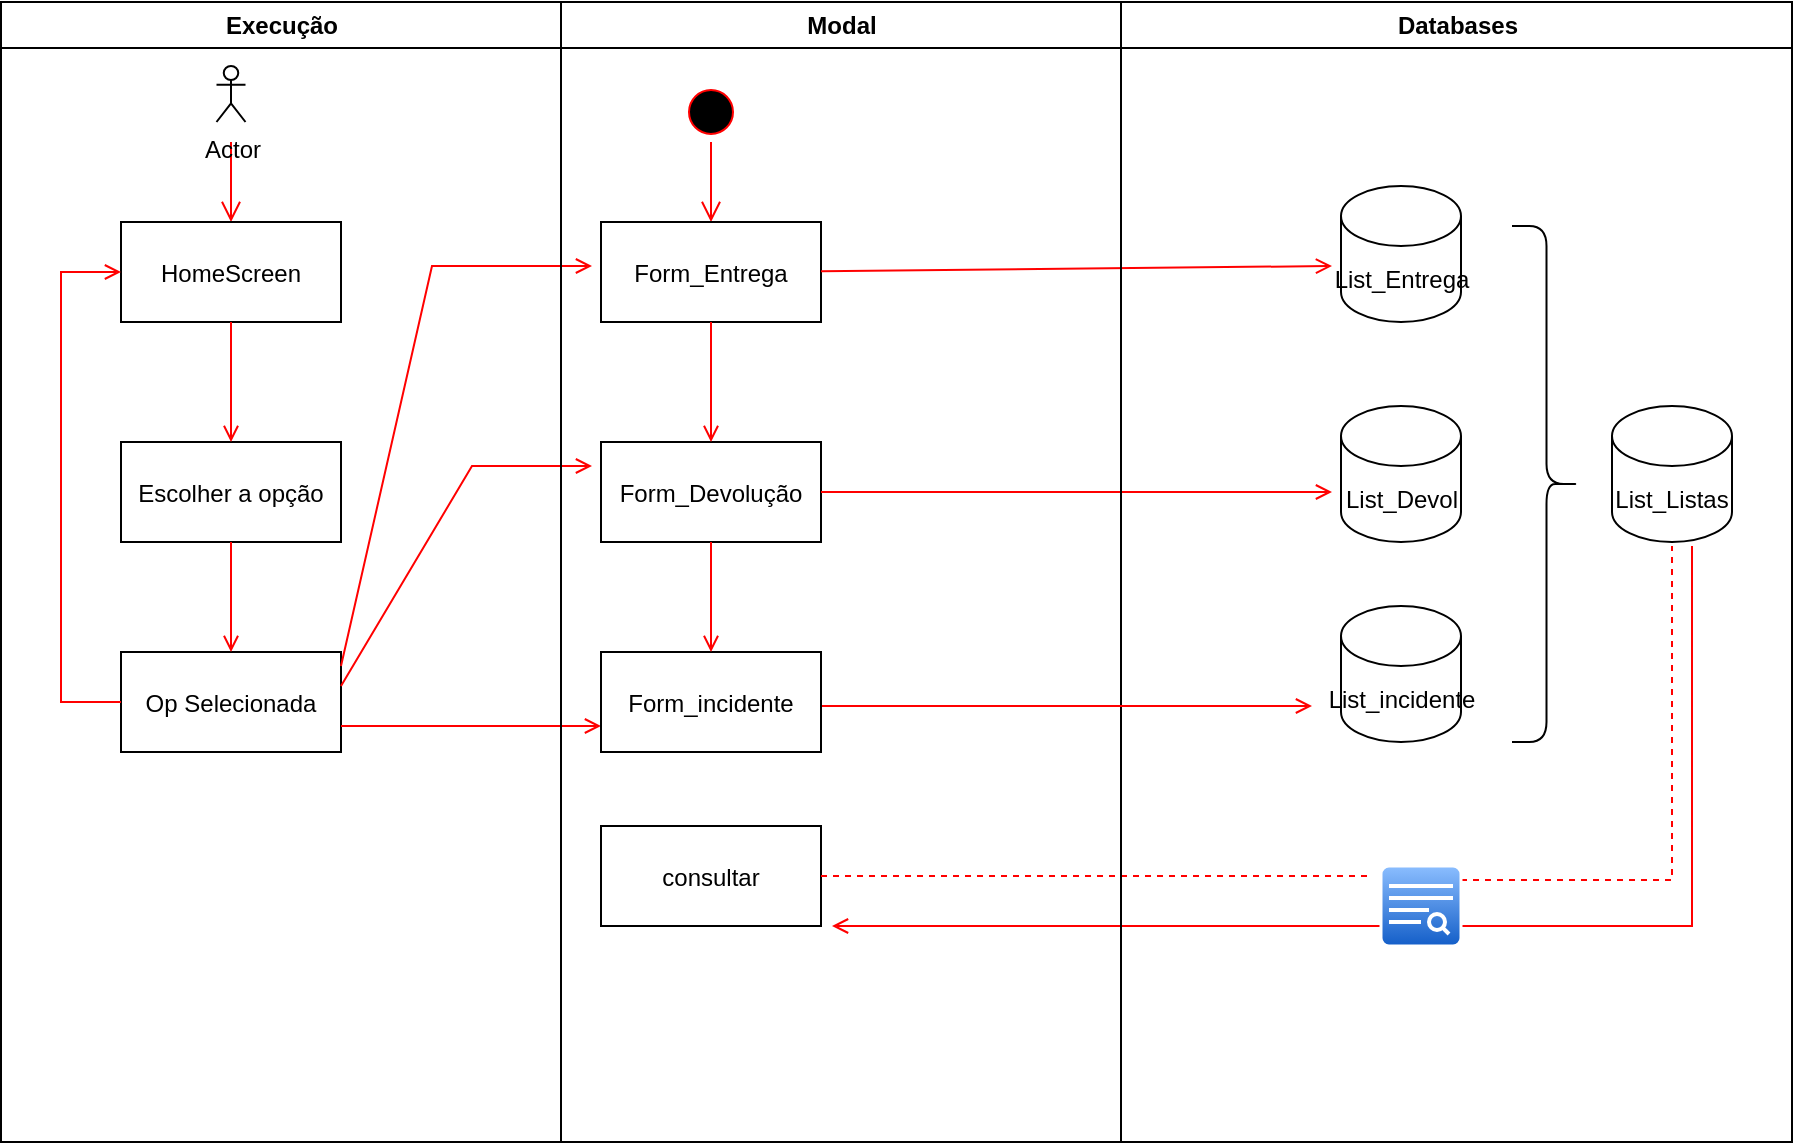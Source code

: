 <mxfile version="22.0.4" type="github">
  <diagram name="Page-1" id="e7e014a7-5840-1c2e-5031-d8a46d1fe8dd">
    <mxGraphModel dx="1434" dy="750" grid="1" gridSize="10" guides="1" tooltips="1" connect="1" arrows="1" fold="1" page="1" pageScale="1" pageWidth="1169" pageHeight="826" background="none" math="0" shadow="0">
      <root>
        <mxCell id="0" />
        <mxCell id="1" parent="0" />
        <mxCell id="S8ZAYDHfg0fLD9e-Zvhs-59" value="" style="endArrow=open;strokeColor=#FF0000;endFill=1;rounded=0" parent="1" edge="1">
          <mxGeometry relative="1" as="geometry">
            <mxPoint x="1010" y="400" as="sourcePoint" />
            <mxPoint x="580" y="590" as="targetPoint" />
            <Array as="points">
              <mxPoint x="1010" y="590" />
            </Array>
          </mxGeometry>
        </mxCell>
        <mxCell id="2" value="Execução" style="swimlane;whiteSpace=wrap" parent="1" vertex="1">
          <mxGeometry x="164.5" y="128" width="280" height="570" as="geometry" />
        </mxCell>
        <mxCell id="6" value="" style="edgeStyle=elbowEdgeStyle;elbow=horizontal;verticalAlign=bottom;endArrow=open;endSize=8;strokeColor=#FF0000;endFill=1;rounded=0" parent="2" target="7" edge="1">
          <mxGeometry x="100" y="40" as="geometry">
            <mxPoint x="115" y="110" as="targetPoint" />
            <mxPoint x="115" y="70" as="sourcePoint" />
          </mxGeometry>
        </mxCell>
        <mxCell id="7" value="HomeScreen" style="" parent="2" vertex="1">
          <mxGeometry x="60" y="110" width="110" height="50" as="geometry" />
        </mxCell>
        <mxCell id="8" value="Escolher a opção" style="" parent="2" vertex="1">
          <mxGeometry x="60" y="220" width="110" height="50" as="geometry" />
        </mxCell>
        <mxCell id="9" value="" style="endArrow=open;strokeColor=#FF0000;endFill=1;rounded=0" parent="2" source="7" target="8" edge="1">
          <mxGeometry relative="1" as="geometry" />
        </mxCell>
        <mxCell id="10" value="Op Selecionada" style="" parent="2" vertex="1">
          <mxGeometry x="60" y="325" width="110" height="50" as="geometry" />
        </mxCell>
        <mxCell id="11" value="" style="endArrow=open;strokeColor=#FF0000;endFill=1;rounded=0" parent="2" source="8" target="10" edge="1">
          <mxGeometry relative="1" as="geometry" />
        </mxCell>
        <mxCell id="12" value="" style="edgeStyle=elbowEdgeStyle;elbow=horizontal;strokeColor=#FF0000;endArrow=open;endFill=1;rounded=0" parent="2" source="10" target="7" edge="1">
          <mxGeometry width="100" height="100" relative="1" as="geometry">
            <mxPoint x="160" y="290" as="sourcePoint" />
            <mxPoint x="260" y="190" as="targetPoint" />
            <Array as="points">
              <mxPoint x="30" y="250" />
            </Array>
          </mxGeometry>
        </mxCell>
        <mxCell id="S8ZAYDHfg0fLD9e-Zvhs-41" value="" style="endArrow=open;strokeColor=#FF0000;endFill=1;rounded=0" parent="2" edge="1">
          <mxGeometry relative="1" as="geometry">
            <mxPoint x="170" y="332" as="sourcePoint" />
            <mxPoint x="295.5" y="132" as="targetPoint" />
            <Array as="points">
              <mxPoint x="215.5" y="132" />
            </Array>
          </mxGeometry>
        </mxCell>
        <mxCell id="S8ZAYDHfg0fLD9e-Zvhs-42" value="" style="endArrow=open;strokeColor=#FF0000;endFill=1;rounded=0" parent="2" edge="1">
          <mxGeometry relative="1" as="geometry">
            <mxPoint x="170" y="342" as="sourcePoint" />
            <mxPoint x="295.5" y="232" as="targetPoint" />
            <Array as="points">
              <mxPoint x="235.5" y="232" />
            </Array>
          </mxGeometry>
        </mxCell>
        <mxCell id="20" value="" style="endArrow=open;strokeColor=#FF0000;endFill=1;rounded=0" parent="2" edge="1">
          <mxGeometry relative="1" as="geometry">
            <mxPoint x="170" y="362" as="sourcePoint" />
            <mxPoint x="300" y="362" as="targetPoint" />
          </mxGeometry>
        </mxCell>
        <mxCell id="S8ZAYDHfg0fLD9e-Zvhs-45" value="Actor" style="shape=umlActor;verticalLabelPosition=bottom;verticalAlign=top;html=1;" parent="2" vertex="1">
          <mxGeometry x="107.75" y="32" width="14.5" height="28" as="geometry" />
        </mxCell>
        <mxCell id="3" value="Modal" style="swimlane;whiteSpace=wrap" parent="1" vertex="1">
          <mxGeometry x="444.5" y="128" width="280" height="570" as="geometry" />
        </mxCell>
        <mxCell id="13" value="" style="ellipse;shape=startState;fillColor=#000000;strokeColor=#ff0000;" parent="3" vertex="1">
          <mxGeometry x="60" y="40" width="30" height="30" as="geometry" />
        </mxCell>
        <mxCell id="14" value="" style="edgeStyle=elbowEdgeStyle;elbow=horizontal;verticalAlign=bottom;endArrow=open;endSize=8;strokeColor=#FF0000;endFill=1;rounded=0" parent="3" source="13" target="15" edge="1">
          <mxGeometry x="40" y="20" as="geometry">
            <mxPoint x="55" y="90" as="targetPoint" />
          </mxGeometry>
        </mxCell>
        <mxCell id="15" value="Form_Entrega" style="" parent="3" vertex="1">
          <mxGeometry x="20" y="110" width="110" height="50" as="geometry" />
        </mxCell>
        <mxCell id="16" value="Form_Devolução" style="" parent="3" vertex="1">
          <mxGeometry x="20" y="220" width="110" height="50" as="geometry" />
        </mxCell>
        <mxCell id="17" value="" style="endArrow=open;strokeColor=#FF0000;endFill=1;rounded=0" parent="3" source="15" target="16" edge="1">
          <mxGeometry relative="1" as="geometry" />
        </mxCell>
        <mxCell id="18" value="Form_incidente" style="" parent="3" vertex="1">
          <mxGeometry x="20" y="325" width="110" height="50" as="geometry" />
        </mxCell>
        <mxCell id="19" value="" style="endArrow=open;strokeColor=#FF0000;endFill=1;rounded=0" parent="3" source="16" target="18" edge="1">
          <mxGeometry relative="1" as="geometry" />
        </mxCell>
        <mxCell id="24" value="" style="endArrow=open;strokeColor=#FF0000;endFill=1;rounded=0" parent="3" source="16" edge="1">
          <mxGeometry relative="1" as="geometry">
            <mxPoint x="385.5" y="245" as="targetPoint" />
          </mxGeometry>
        </mxCell>
        <mxCell id="30" value="consultar" style="" parent="3" vertex="1">
          <mxGeometry x="20" y="412" width="110" height="50" as="geometry" />
        </mxCell>
        <mxCell id="32" value="" style="endArrow=none;strokeColor=#FF0000;endFill=0;rounded=0;dashed=1;exitX=1;exitY=0.5;exitDx=0;exitDy=0;" parent="3" source="30" edge="1">
          <mxGeometry relative="1" as="geometry">
            <mxPoint x="405.5" y="437" as="targetPoint" />
            <Array as="points">
              <mxPoint x="215.5" y="437" />
            </Array>
          </mxGeometry>
        </mxCell>
        <mxCell id="S8ZAYDHfg0fLD9e-Zvhs-43" value="" style="endArrow=open;strokeColor=#FF0000;endFill=1;rounded=0" parent="3" edge="1">
          <mxGeometry relative="1" as="geometry">
            <mxPoint x="130" y="134.58" as="sourcePoint" />
            <mxPoint x="385.5" y="132" as="targetPoint" />
          </mxGeometry>
        </mxCell>
        <mxCell id="4" value="Databases" style="swimlane;whiteSpace=wrap" parent="1" vertex="1">
          <mxGeometry x="724.5" y="128" width="335.5" height="570" as="geometry" />
        </mxCell>
        <mxCell id="S8ZAYDHfg0fLD9e-Zvhs-49" value="List_Entrega" style="shape=cylinder3;whiteSpace=wrap;html=1;boundedLbl=1;backgroundOutline=1;size=15;" parent="4" vertex="1">
          <mxGeometry x="110" y="92" width="60" height="68" as="geometry" />
        </mxCell>
        <mxCell id="S8ZAYDHfg0fLD9e-Zvhs-50" value="List_Devol" style="shape=cylinder3;whiteSpace=wrap;html=1;boundedLbl=1;backgroundOutline=1;size=15;" parent="4" vertex="1">
          <mxGeometry x="110" y="202" width="60" height="68" as="geometry" />
        </mxCell>
        <mxCell id="S8ZAYDHfg0fLD9e-Zvhs-51" value="List_incidente" style="shape=cylinder3;whiteSpace=wrap;html=1;boundedLbl=1;backgroundOutline=1;size=15;" parent="4" vertex="1">
          <mxGeometry x="110" y="302" width="60" height="68" as="geometry" />
        </mxCell>
        <mxCell id="S8ZAYDHfg0fLD9e-Zvhs-52" value="" style="endArrow=open;strokeColor=#FF0000;endFill=1;rounded=0" parent="4" edge="1">
          <mxGeometry relative="1" as="geometry">
            <mxPoint x="-149.5" y="352" as="sourcePoint" />
            <mxPoint x="95.5" y="352" as="targetPoint" />
          </mxGeometry>
        </mxCell>
        <mxCell id="S8ZAYDHfg0fLD9e-Zvhs-54" value="List_Listas" style="shape=cylinder3;whiteSpace=wrap;html=1;boundedLbl=1;backgroundOutline=1;size=15;" parent="4" vertex="1">
          <mxGeometry x="245.5" y="202" width="60" height="68" as="geometry" />
        </mxCell>
        <mxCell id="S8ZAYDHfg0fLD9e-Zvhs-58" value="" style="endArrow=none;strokeColor=#FF0000;endFill=0;rounded=0;dashed=1;exitX=1;exitY=0.5;exitDx=0;exitDy=0;" parent="4" edge="1">
          <mxGeometry relative="1" as="geometry">
            <mxPoint x="170" y="439" as="sourcePoint" />
            <mxPoint x="275.5" y="272" as="targetPoint" />
            <Array as="points">
              <mxPoint x="255.5" y="439" />
              <mxPoint x="275.5" y="439" />
            </Array>
          </mxGeometry>
        </mxCell>
        <mxCell id="S8ZAYDHfg0fLD9e-Zvhs-53" value="" style="verticalLabelPosition=bottom;verticalAlign=top;html=1;shadow=0;dashed=0;strokeWidth=1;shape=mxgraph.ios.iSortFindIcon;fillColor=#8BbEff;fillColor2=#135Ec8;strokeColor=#ffffff;sketch=0;" parent="4" vertex="1">
          <mxGeometry x="130" y="432" width="40" height="40" as="geometry" />
        </mxCell>
        <mxCell id="S8ZAYDHfg0fLD9e-Zvhs-60" value="" style="shape=curlyBracket;whiteSpace=wrap;html=1;rounded=1;flipH=1;labelPosition=right;verticalLabelPosition=middle;align=left;verticalAlign=middle;" parent="4" vertex="1">
          <mxGeometry x="195.5" y="112" width="34.5" height="258" as="geometry" />
        </mxCell>
      </root>
    </mxGraphModel>
  </diagram>
</mxfile>
